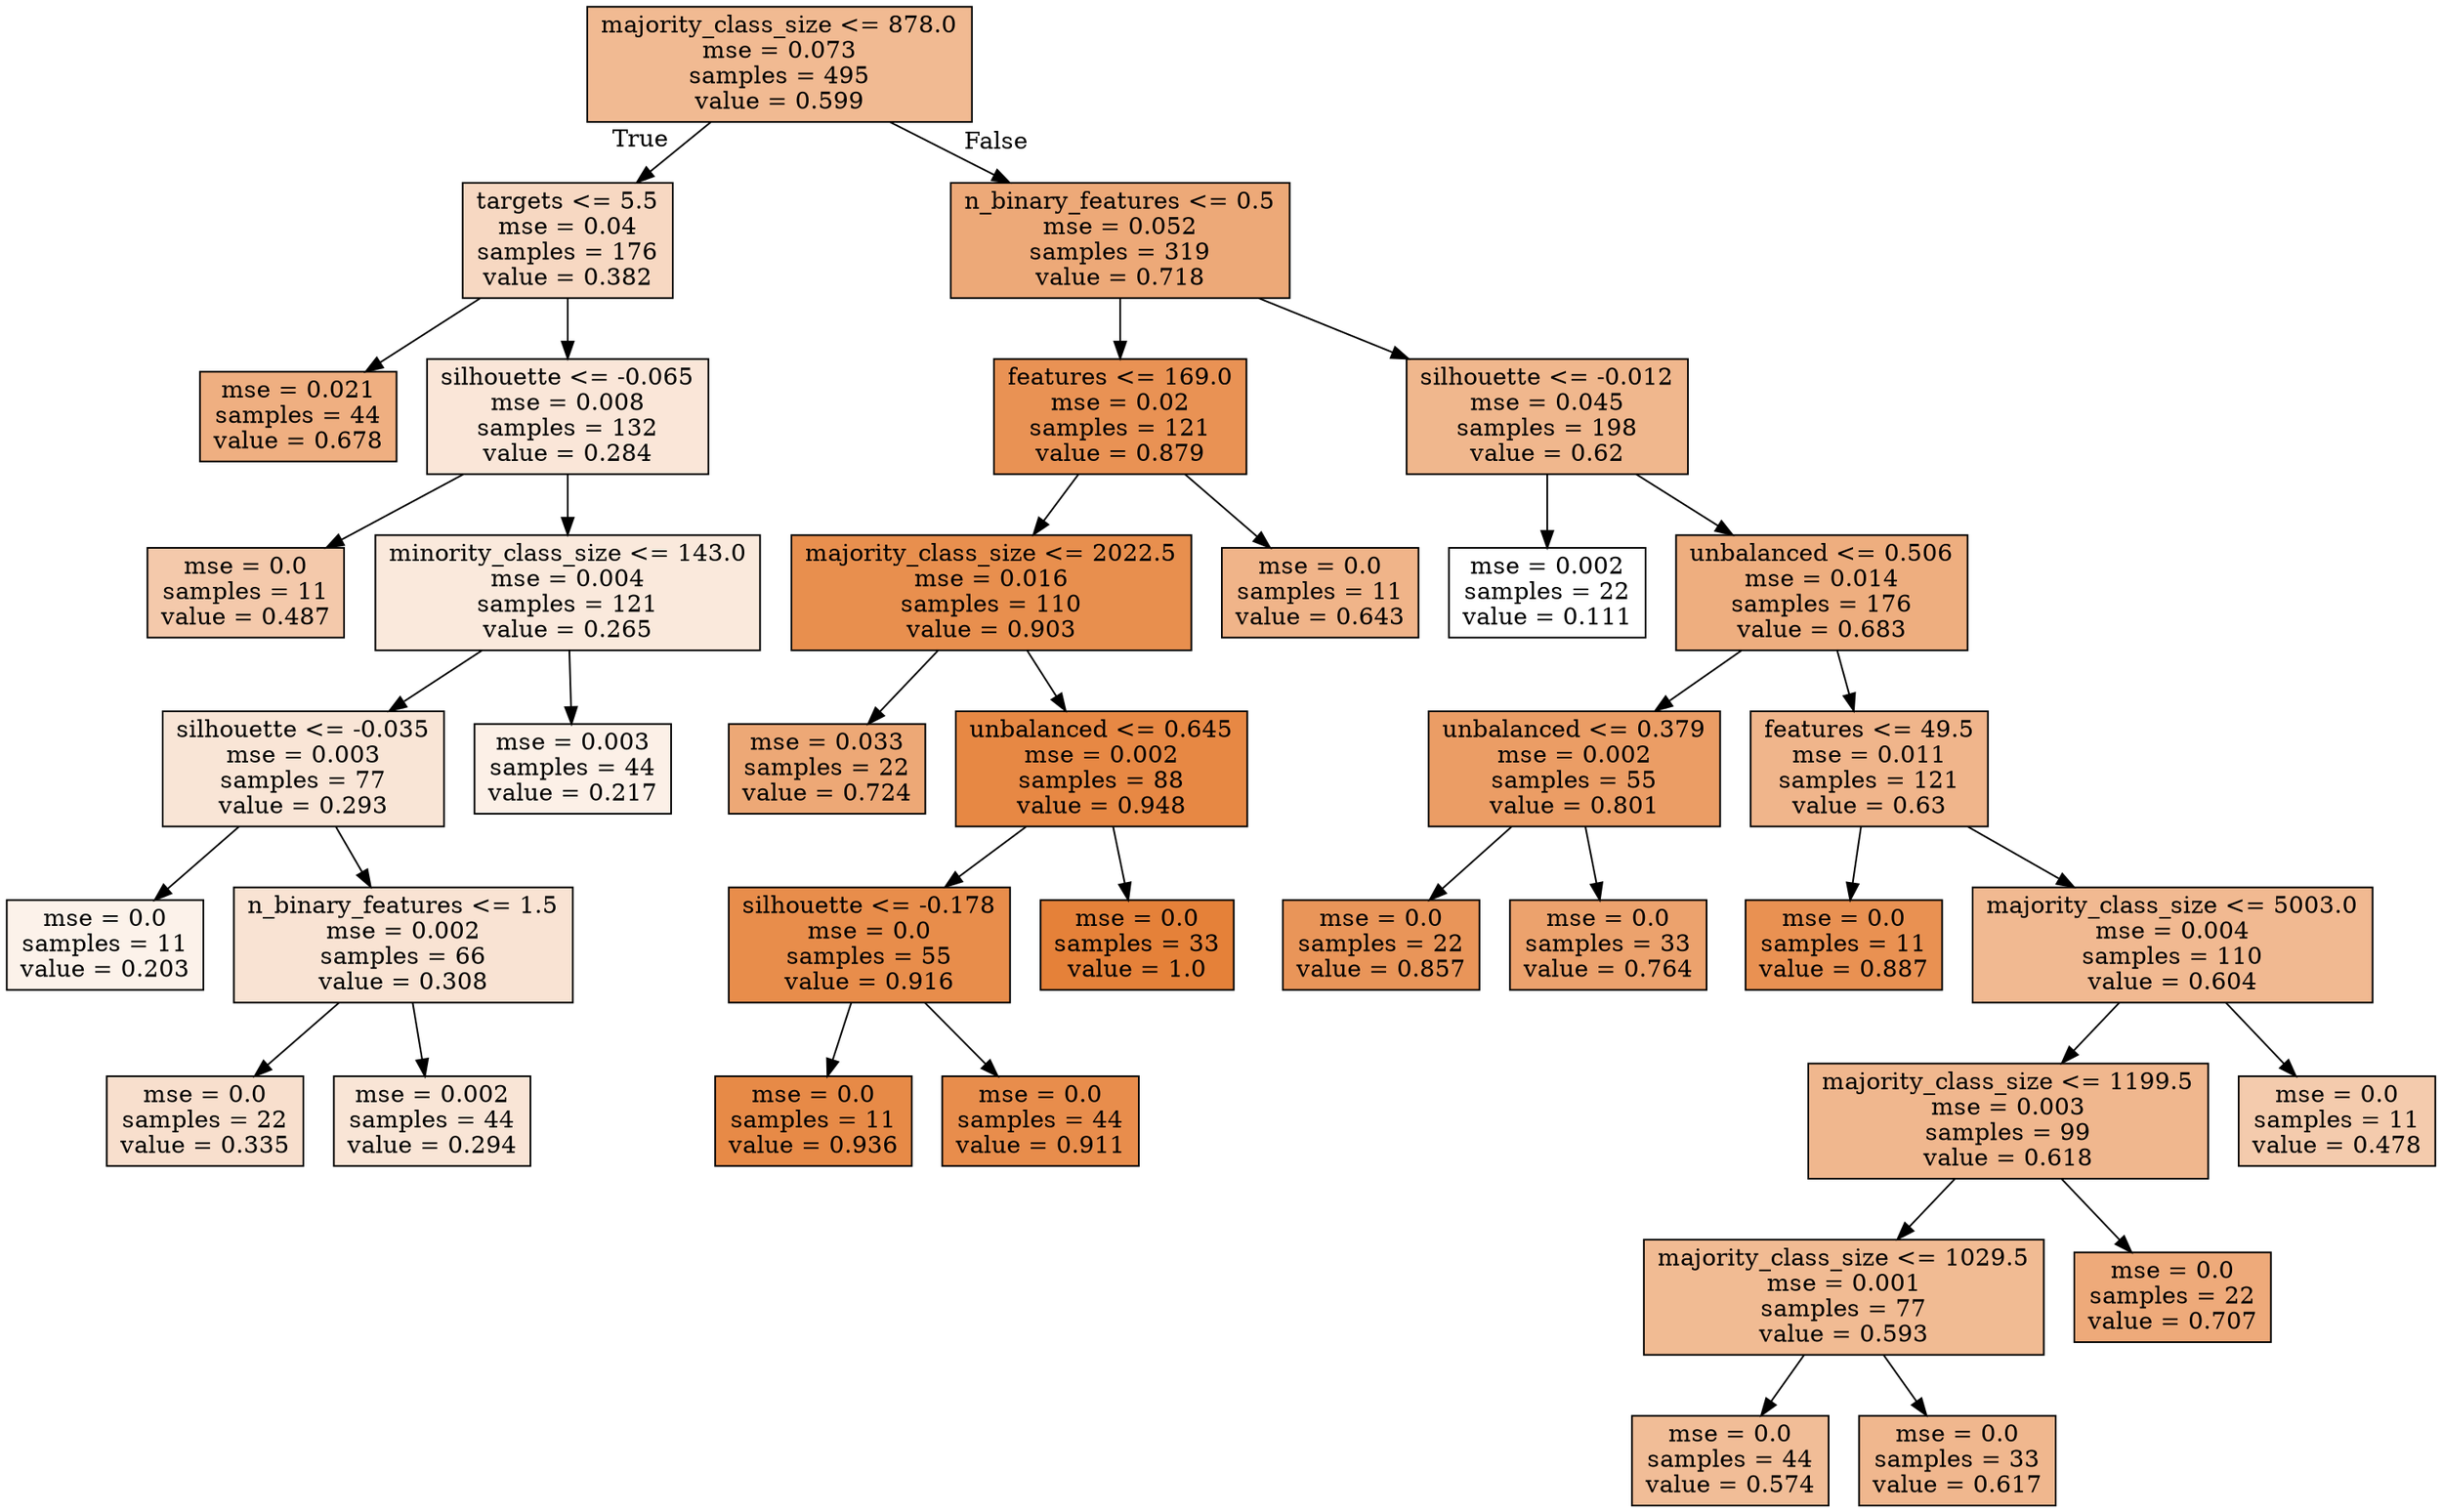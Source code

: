 digraph Tree {
node [shape=box, style="filled", color="black"] ;
0 [label="majority_class_size <= 878.0\nmse = 0.073\nsamples = 495\nvalue = 0.599", fillcolor="#e581398c"] ;
1 [label="targets <= 5.5\nmse = 0.04\nsamples = 176\nvalue = 0.382", fillcolor="#e581394e"] ;
0 -> 1 [labeldistance=2.5, labelangle=45, headlabel="True"] ;
2 [label="mse = 0.021\nsamples = 44\nvalue = 0.678", fillcolor="#e58139a2"] ;
1 -> 2 ;
3 [label="silhouette <= -0.065\nmse = 0.008\nsamples = 132\nvalue = 0.284", fillcolor="#e5813931"] ;
1 -> 3 ;
4 [label="mse = 0.0\nsamples = 11\nvalue = 0.487", fillcolor="#e581396c"] ;
3 -> 4 ;
5 [label="minority_class_size <= 143.0\nmse = 0.004\nsamples = 121\nvalue = 0.265", fillcolor="#e581392c"] ;
3 -> 5 ;
6 [label="silhouette <= -0.035\nmse = 0.003\nsamples = 77\nvalue = 0.293", fillcolor="#e5813934"] ;
5 -> 6 ;
7 [label="mse = 0.0\nsamples = 11\nvalue = 0.203", fillcolor="#e581391a"] ;
6 -> 7 ;
8 [label="n_binary_features <= 1.5\nmse = 0.002\nsamples = 66\nvalue = 0.308", fillcolor="#e5813938"] ;
6 -> 8 ;
9 [label="mse = 0.0\nsamples = 22\nvalue = 0.335", fillcolor="#e5813940"] ;
8 -> 9 ;
10 [label="mse = 0.002\nsamples = 44\nvalue = 0.294", fillcolor="#e5813934"] ;
8 -> 10 ;
11 [label="mse = 0.003\nsamples = 44\nvalue = 0.217", fillcolor="#e581391e"] ;
5 -> 11 ;
12 [label="n_binary_features <= 0.5\nmse = 0.052\nsamples = 319\nvalue = 0.718", fillcolor="#e58139ae"] ;
0 -> 12 [labeldistance=2.5, labelangle=-45, headlabel="False"] ;
13 [label="features <= 169.0\nmse = 0.02\nsamples = 121\nvalue = 0.879", fillcolor="#e58139dc"] ;
12 -> 13 ;
14 [label="majority_class_size <= 2022.5\nmse = 0.016\nsamples = 110\nvalue = 0.903", fillcolor="#e58139e3"] ;
13 -> 14 ;
15 [label="mse = 0.033\nsamples = 22\nvalue = 0.724", fillcolor="#e58139b0"] ;
14 -> 15 ;
16 [label="unbalanced <= 0.645\nmse = 0.002\nsamples = 88\nvalue = 0.948", fillcolor="#e58139f0"] ;
14 -> 16 ;
17 [label="silhouette <= -0.178\nmse = 0.0\nsamples = 55\nvalue = 0.916", fillcolor="#e58139e7"] ;
16 -> 17 ;
18 [label="mse = 0.0\nsamples = 11\nvalue = 0.936", fillcolor="#e58139ed"] ;
17 -> 18 ;
19 [label="mse = 0.0\nsamples = 44\nvalue = 0.911", fillcolor="#e58139e6"] ;
17 -> 19 ;
20 [label="mse = 0.0\nsamples = 33\nvalue = 1.0", fillcolor="#e58139ff"] ;
16 -> 20 ;
21 [label="mse = 0.0\nsamples = 11\nvalue = 0.643", fillcolor="#e5813998"] ;
13 -> 21 ;
22 [label="silhouette <= -0.012\nmse = 0.045\nsamples = 198\nvalue = 0.62", fillcolor="#e5813992"] ;
12 -> 22 ;
23 [label="mse = 0.002\nsamples = 22\nvalue = 0.111", fillcolor="#e5813900"] ;
22 -> 23 ;
24 [label="unbalanced <= 0.506\nmse = 0.014\nsamples = 176\nvalue = 0.683", fillcolor="#e58139a4"] ;
22 -> 24 ;
25 [label="unbalanced <= 0.379\nmse = 0.002\nsamples = 55\nvalue = 0.801", fillcolor="#e58139c6"] ;
24 -> 25 ;
26 [label="mse = 0.0\nsamples = 22\nvalue = 0.857", fillcolor="#e58139d6"] ;
25 -> 26 ;
27 [label="mse = 0.0\nsamples = 33\nvalue = 0.764", fillcolor="#e58139bb"] ;
25 -> 27 ;
28 [label="features <= 49.5\nmse = 0.011\nsamples = 121\nvalue = 0.63", fillcolor="#e5813995"] ;
24 -> 28 ;
29 [label="mse = 0.0\nsamples = 11\nvalue = 0.887", fillcolor="#e58139df"] ;
28 -> 29 ;
30 [label="majority_class_size <= 5003.0\nmse = 0.004\nsamples = 110\nvalue = 0.604", fillcolor="#e581398d"] ;
28 -> 30 ;
31 [label="majority_class_size <= 1199.5\nmse = 0.003\nsamples = 99\nvalue = 0.618", fillcolor="#e5813991"] ;
30 -> 31 ;
32 [label="majority_class_size <= 1029.5\nmse = 0.001\nsamples = 77\nvalue = 0.593", fillcolor="#e581398a"] ;
31 -> 32 ;
33 [label="mse = 0.0\nsamples = 44\nvalue = 0.574", fillcolor="#e5813985"] ;
32 -> 33 ;
34 [label="mse = 0.0\nsamples = 33\nvalue = 0.617", fillcolor="#e5813991"] ;
32 -> 34 ;
35 [label="mse = 0.0\nsamples = 22\nvalue = 0.707", fillcolor="#e58139ab"] ;
31 -> 35 ;
36 [label="mse = 0.0\nsamples = 11\nvalue = 0.478", fillcolor="#e5813969"] ;
30 -> 36 ;
}